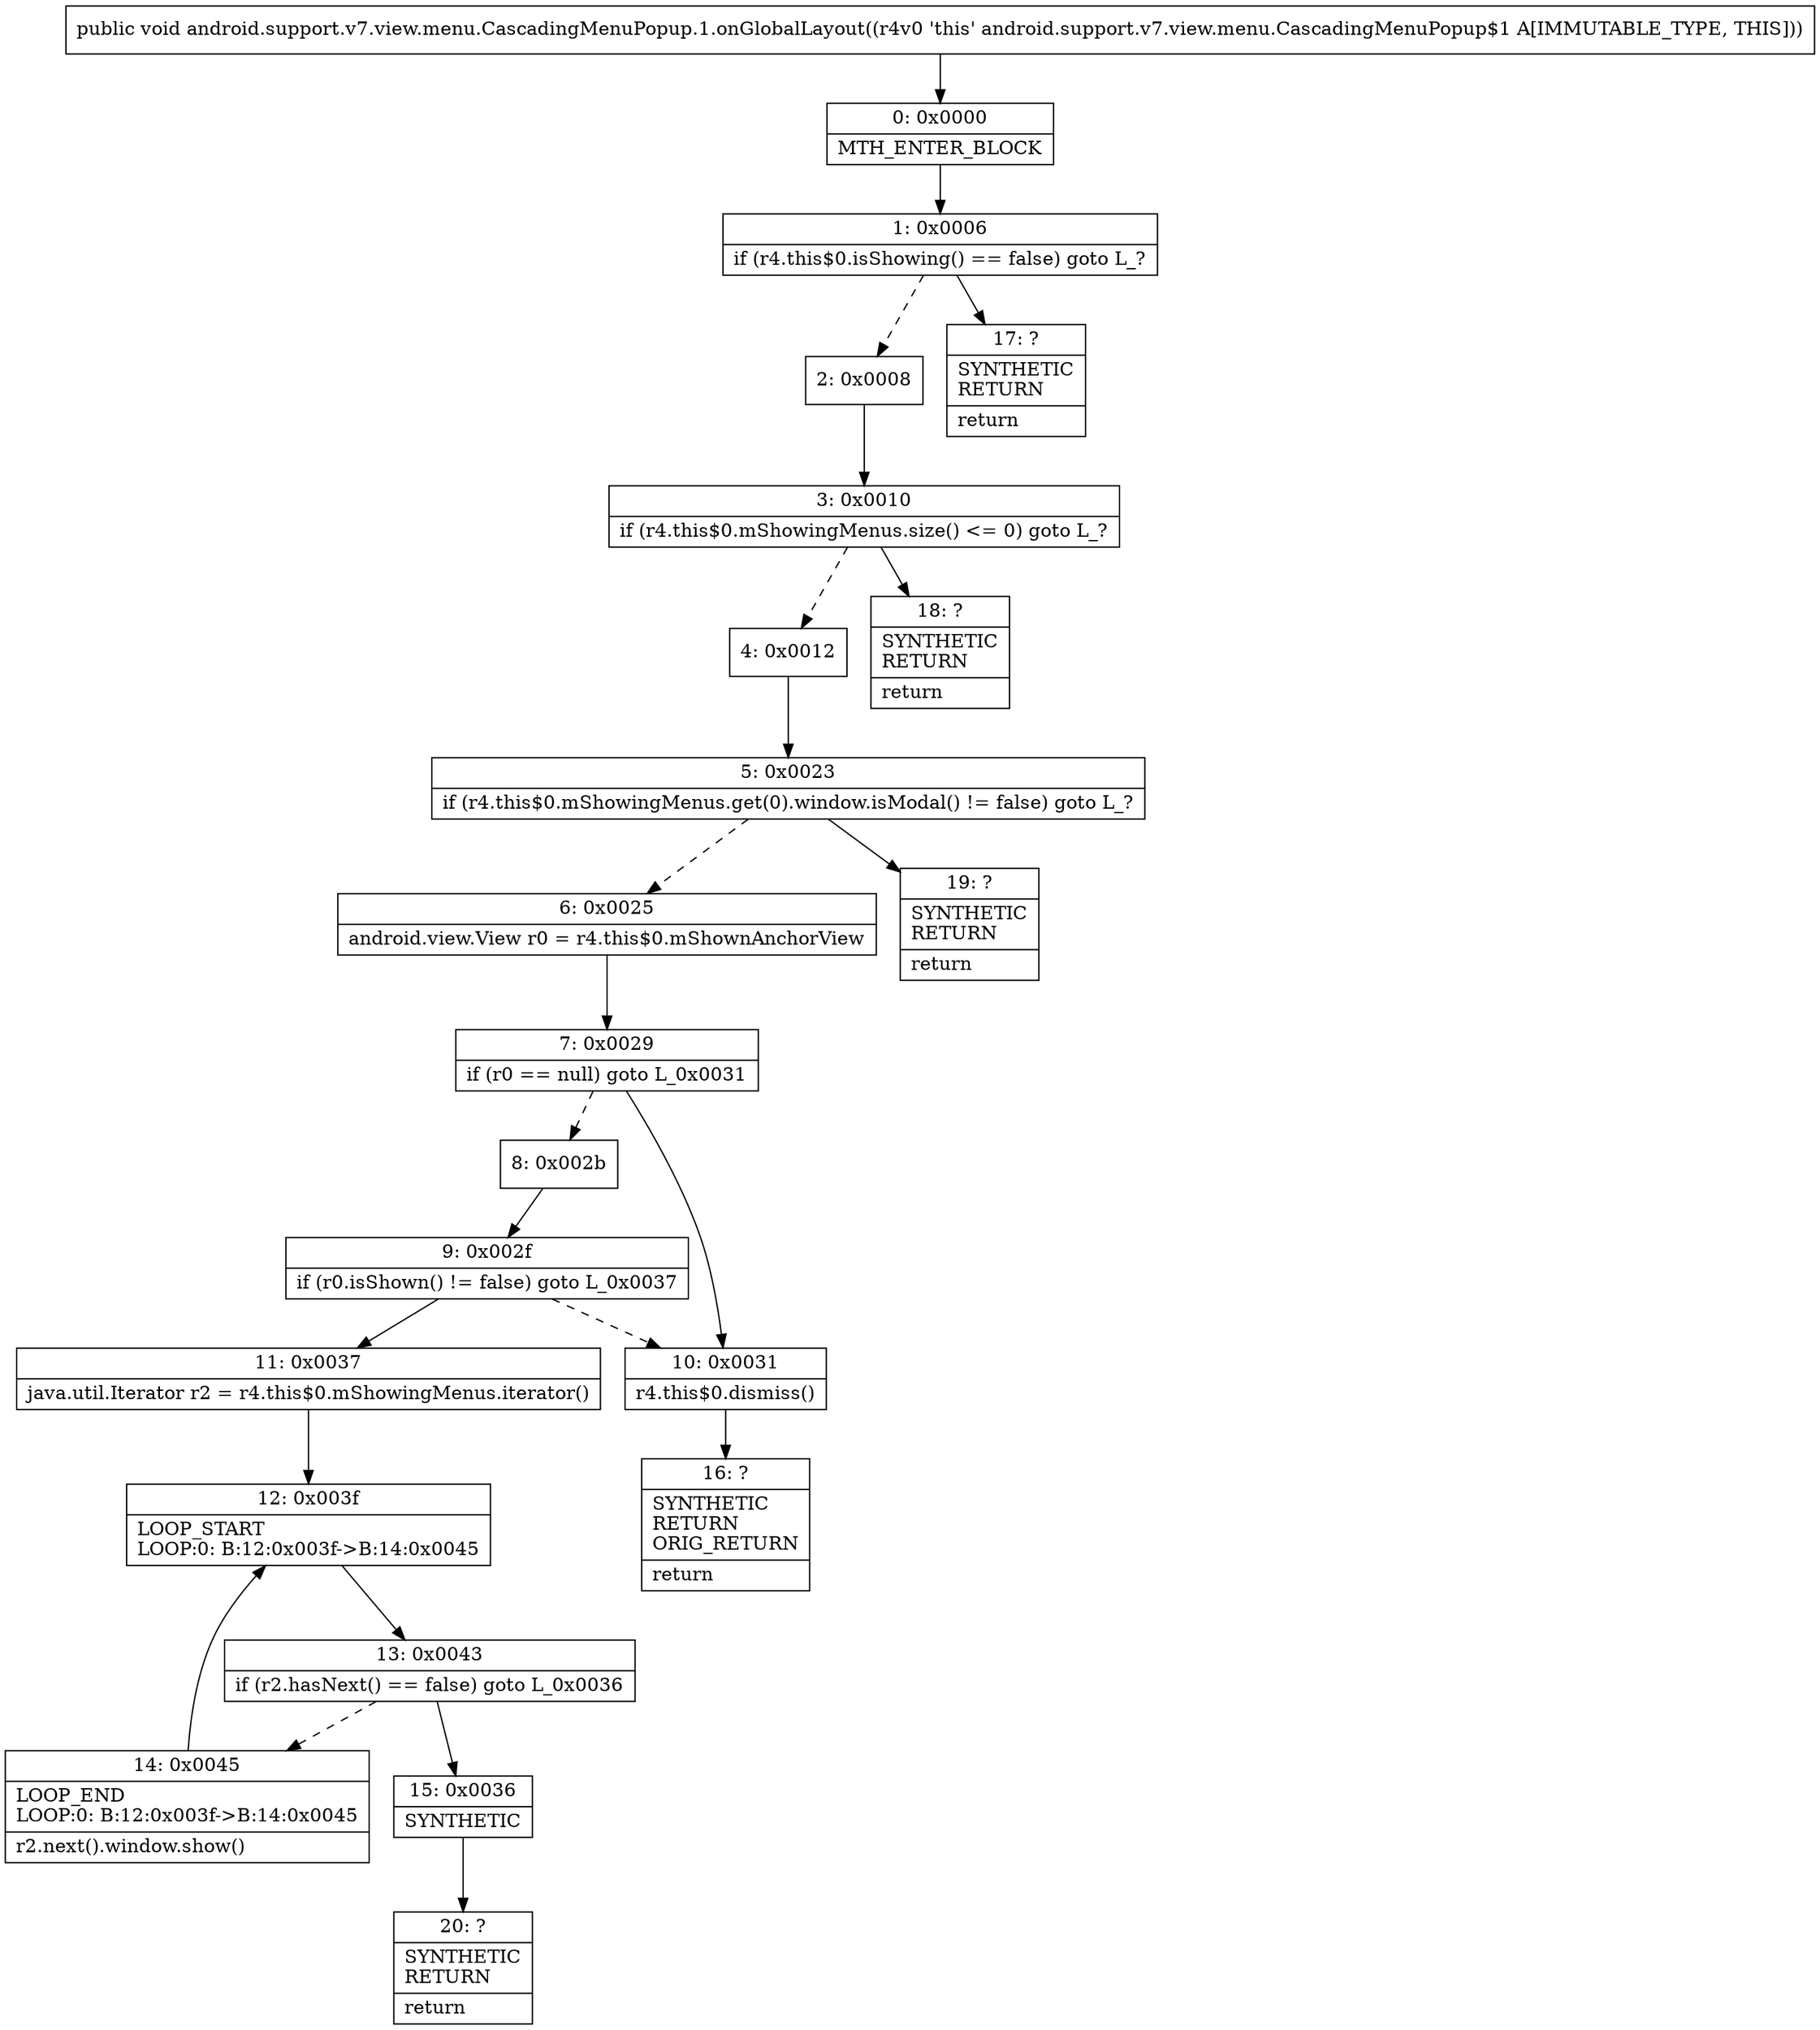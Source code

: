 digraph "CFG forandroid.support.v7.view.menu.CascadingMenuPopup.1.onGlobalLayout()V" {
Node_0 [shape=record,label="{0\:\ 0x0000|MTH_ENTER_BLOCK\l}"];
Node_1 [shape=record,label="{1\:\ 0x0006|if (r4.this$0.isShowing() == false) goto L_?\l}"];
Node_2 [shape=record,label="{2\:\ 0x0008}"];
Node_3 [shape=record,label="{3\:\ 0x0010|if (r4.this$0.mShowingMenus.size() \<= 0) goto L_?\l}"];
Node_4 [shape=record,label="{4\:\ 0x0012}"];
Node_5 [shape=record,label="{5\:\ 0x0023|if (r4.this$0.mShowingMenus.get(0).window.isModal() != false) goto L_?\l}"];
Node_6 [shape=record,label="{6\:\ 0x0025|android.view.View r0 = r4.this$0.mShownAnchorView\l}"];
Node_7 [shape=record,label="{7\:\ 0x0029|if (r0 == null) goto L_0x0031\l}"];
Node_8 [shape=record,label="{8\:\ 0x002b}"];
Node_9 [shape=record,label="{9\:\ 0x002f|if (r0.isShown() != false) goto L_0x0037\l}"];
Node_10 [shape=record,label="{10\:\ 0x0031|r4.this$0.dismiss()\l}"];
Node_11 [shape=record,label="{11\:\ 0x0037|java.util.Iterator r2 = r4.this$0.mShowingMenus.iterator()\l}"];
Node_12 [shape=record,label="{12\:\ 0x003f|LOOP_START\lLOOP:0: B:12:0x003f\-\>B:14:0x0045\l}"];
Node_13 [shape=record,label="{13\:\ 0x0043|if (r2.hasNext() == false) goto L_0x0036\l}"];
Node_14 [shape=record,label="{14\:\ 0x0045|LOOP_END\lLOOP:0: B:12:0x003f\-\>B:14:0x0045\l|r2.next().window.show()\l}"];
Node_15 [shape=record,label="{15\:\ 0x0036|SYNTHETIC\l}"];
Node_16 [shape=record,label="{16\:\ ?|SYNTHETIC\lRETURN\lORIG_RETURN\l|return\l}"];
Node_17 [shape=record,label="{17\:\ ?|SYNTHETIC\lRETURN\l|return\l}"];
Node_18 [shape=record,label="{18\:\ ?|SYNTHETIC\lRETURN\l|return\l}"];
Node_19 [shape=record,label="{19\:\ ?|SYNTHETIC\lRETURN\l|return\l}"];
Node_20 [shape=record,label="{20\:\ ?|SYNTHETIC\lRETURN\l|return\l}"];
MethodNode[shape=record,label="{public void android.support.v7.view.menu.CascadingMenuPopup.1.onGlobalLayout((r4v0 'this' android.support.v7.view.menu.CascadingMenuPopup$1 A[IMMUTABLE_TYPE, THIS])) }"];
MethodNode -> Node_0;
Node_0 -> Node_1;
Node_1 -> Node_2[style=dashed];
Node_1 -> Node_17;
Node_2 -> Node_3;
Node_3 -> Node_4[style=dashed];
Node_3 -> Node_18;
Node_4 -> Node_5;
Node_5 -> Node_6[style=dashed];
Node_5 -> Node_19;
Node_6 -> Node_7;
Node_7 -> Node_8[style=dashed];
Node_7 -> Node_10;
Node_8 -> Node_9;
Node_9 -> Node_10[style=dashed];
Node_9 -> Node_11;
Node_10 -> Node_16;
Node_11 -> Node_12;
Node_12 -> Node_13;
Node_13 -> Node_14[style=dashed];
Node_13 -> Node_15;
Node_14 -> Node_12;
Node_15 -> Node_20;
}

